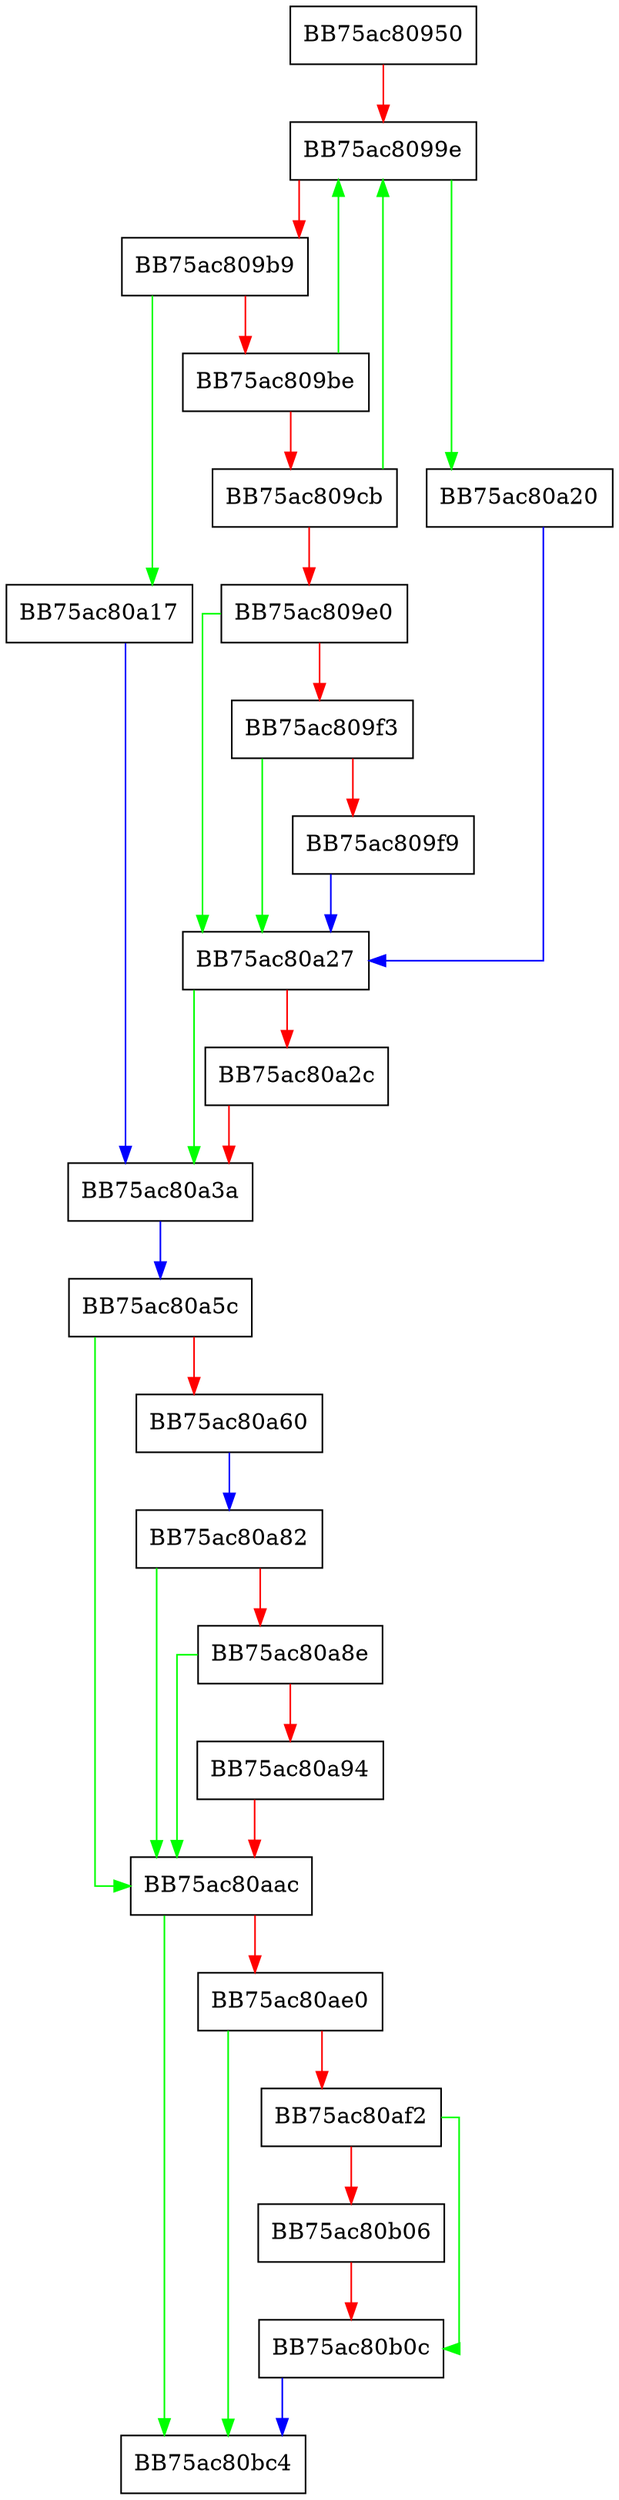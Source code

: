 digraph Execute {
  node [shape="box"];
  graph [splines=ortho];
  BB75ac80950 -> BB75ac8099e [color="red"];
  BB75ac8099e -> BB75ac80a20 [color="green"];
  BB75ac8099e -> BB75ac809b9 [color="red"];
  BB75ac809b9 -> BB75ac80a17 [color="green"];
  BB75ac809b9 -> BB75ac809be [color="red"];
  BB75ac809be -> BB75ac8099e [color="green"];
  BB75ac809be -> BB75ac809cb [color="red"];
  BB75ac809cb -> BB75ac8099e [color="green"];
  BB75ac809cb -> BB75ac809e0 [color="red"];
  BB75ac809e0 -> BB75ac80a27 [color="green"];
  BB75ac809e0 -> BB75ac809f3 [color="red"];
  BB75ac809f3 -> BB75ac80a27 [color="green"];
  BB75ac809f3 -> BB75ac809f9 [color="red"];
  BB75ac809f9 -> BB75ac80a27 [color="blue"];
  BB75ac80a17 -> BB75ac80a3a [color="blue"];
  BB75ac80a20 -> BB75ac80a27 [color="blue"];
  BB75ac80a27 -> BB75ac80a3a [color="green"];
  BB75ac80a27 -> BB75ac80a2c [color="red"];
  BB75ac80a2c -> BB75ac80a3a [color="red"];
  BB75ac80a3a -> BB75ac80a5c [color="blue"];
  BB75ac80a5c -> BB75ac80aac [color="green"];
  BB75ac80a5c -> BB75ac80a60 [color="red"];
  BB75ac80a60 -> BB75ac80a82 [color="blue"];
  BB75ac80a82 -> BB75ac80aac [color="green"];
  BB75ac80a82 -> BB75ac80a8e [color="red"];
  BB75ac80a8e -> BB75ac80aac [color="green"];
  BB75ac80a8e -> BB75ac80a94 [color="red"];
  BB75ac80a94 -> BB75ac80aac [color="red"];
  BB75ac80aac -> BB75ac80bc4 [color="green"];
  BB75ac80aac -> BB75ac80ae0 [color="red"];
  BB75ac80ae0 -> BB75ac80bc4 [color="green"];
  BB75ac80ae0 -> BB75ac80af2 [color="red"];
  BB75ac80af2 -> BB75ac80b0c [color="green"];
  BB75ac80af2 -> BB75ac80b06 [color="red"];
  BB75ac80b06 -> BB75ac80b0c [color="red"];
  BB75ac80b0c -> BB75ac80bc4 [color="blue"];
}